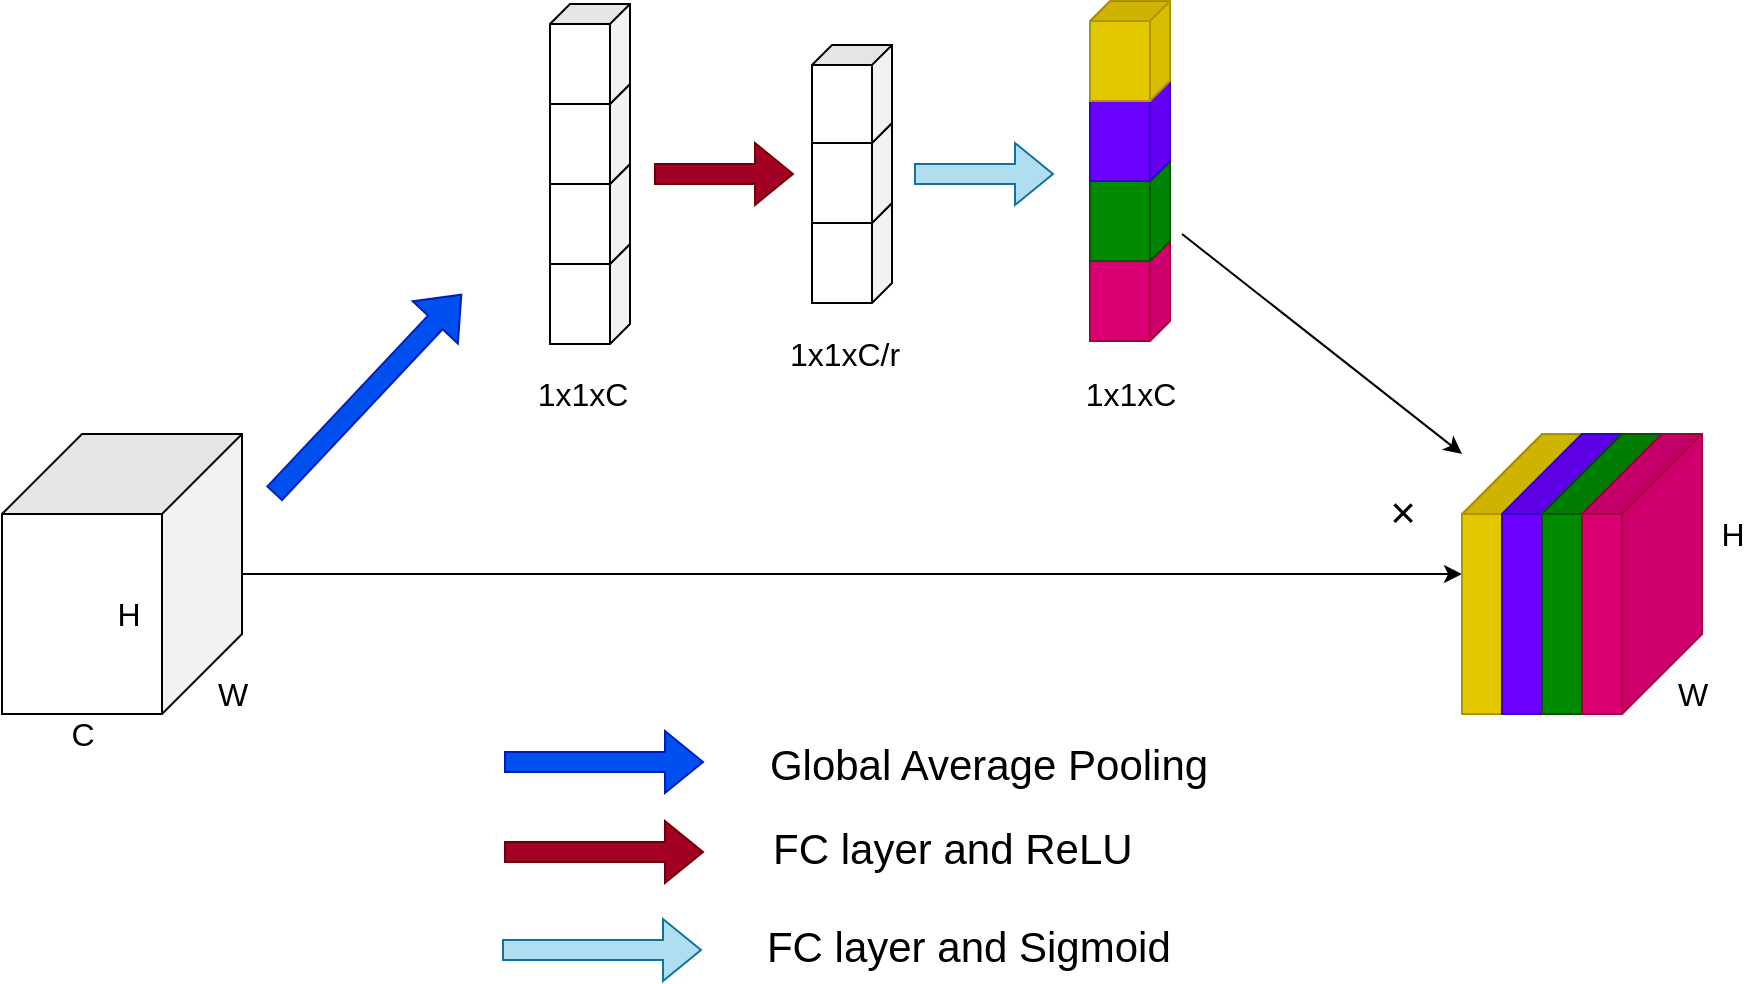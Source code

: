 <mxfile version="16.1.2" type="device"><diagram id="rpk4FZonlQWxAFSatGh-" name="第 1 页"><mxGraphModel dx="1865" dy="649" grid="1" gridSize="10" guides="1" tooltips="1" connect="1" arrows="1" fold="1" page="1" pageScale="1" pageWidth="827" pageHeight="1169" math="0" shadow="0"><root><mxCell id="0"/><mxCell id="1" parent="0"/><mxCell id="NWvumPNcLVzRPRIbGivl-23" value="" style="edgeStyle=orthogonalEdgeStyle;rounded=0;orthogonalLoop=1;jettySize=auto;html=1;fontSize=16;" parent="1" source="NWvumPNcLVzRPRIbGivl-3" target="NWvumPNcLVzRPRIbGivl-22" edge="1"><mxGeometry relative="1" as="geometry"/></mxCell><mxCell id="NWvumPNcLVzRPRIbGivl-72" value="" style="shape=flexArrow;endArrow=classic;html=1;rounded=0;fontSize=21;fillColor=#0050ef;strokeColor=#001DBC;" parent="1" edge="1"><mxGeometry width="50" height="50" relative="1" as="geometry"><mxPoint x="106" y="320" as="sourcePoint"/><mxPoint x="200" y="220" as="targetPoint"/></mxGeometry></mxCell><mxCell id="pSOUiEDUtnf0KNBal-9g-10" value="" style="group" parent="1" vertex="1" connectable="0"><mxGeometry x="700" y="290" width="150" height="140" as="geometry"/></mxCell><mxCell id="NWvumPNcLVzRPRIbGivl-22" value="" style="shape=cube;whiteSpace=wrap;html=1;boundedLbl=1;backgroundOutline=1;darkOpacity=0.05;darkOpacity2=0.1;direction=south;size=40;fillColor=#e3c800;fontColor=#000000;strokeColor=#B09500;" parent="pSOUiEDUtnf0KNBal-9g-10" vertex="1"><mxGeometry width="60" height="140" as="geometry"/></mxCell><mxCell id="NWvumPNcLVzRPRIbGivl-58" value="" style="shape=cube;whiteSpace=wrap;html=1;boundedLbl=1;backgroundOutline=1;darkOpacity=0.05;darkOpacity2=0.1;direction=south;size=40;fillColor=#6a00ff;fontColor=#ffffff;strokeColor=#3700CC;" parent="pSOUiEDUtnf0KNBal-9g-10" vertex="1"><mxGeometry x="20" width="60" height="140" as="geometry"/></mxCell><mxCell id="NWvumPNcLVzRPRIbGivl-59" value="" style="shape=cube;whiteSpace=wrap;html=1;boundedLbl=1;backgroundOutline=1;darkOpacity=0.05;darkOpacity2=0.1;direction=south;size=40;fillColor=#008a00;fontColor=#ffffff;strokeColor=#005700;" parent="pSOUiEDUtnf0KNBal-9g-10" vertex="1"><mxGeometry x="40" width="60" height="140" as="geometry"/></mxCell><mxCell id="NWvumPNcLVzRPRIbGivl-60" value="" style="shape=cube;whiteSpace=wrap;html=1;boundedLbl=1;backgroundOutline=1;darkOpacity=0.05;darkOpacity2=0.1;direction=south;size=40;fillColor=#d80073;fontColor=#ffffff;strokeColor=#A50040;" parent="pSOUiEDUtnf0KNBal-9g-10" vertex="1"><mxGeometry x="60" width="60" height="140" as="geometry"/></mxCell><mxCell id="NWvumPNcLVzRPRIbGivl-70" value="&lt;span style=&quot;font-size: 16px&quot;&gt;H&lt;/span&gt;" style="text;html=1;align=center;verticalAlign=middle;resizable=0;points=[];autosize=1;strokeColor=none;fillColor=none;strokeWidth=4;perimeterSpacing=0;" parent="pSOUiEDUtnf0KNBal-9g-10" vertex="1"><mxGeometry x="120" y="40" width="30" height="20" as="geometry"/></mxCell><mxCell id="NWvumPNcLVzRPRIbGivl-71" value="&lt;font style=&quot;font-size: 16px&quot;&gt;W&lt;/font&gt;" style="text;html=1;align=center;verticalAlign=middle;resizable=0;points=[];autosize=1;strokeColor=none;fillColor=none;strokeWidth=4;perimeterSpacing=0;" parent="pSOUiEDUtnf0KNBal-9g-10" vertex="1"><mxGeometry x="100" y="120" width="30" height="20" as="geometry"/></mxCell><mxCell id="pSOUiEDUtnf0KNBal-9g-11" value="" style="group" parent="1" vertex="1" connectable="0"><mxGeometry x="-30" y="290" width="130" height="160" as="geometry"/></mxCell><mxCell id="NWvumPNcLVzRPRIbGivl-3" value="" style="shape=cube;whiteSpace=wrap;html=1;boundedLbl=1;backgroundOutline=1;darkOpacity=0.05;darkOpacity2=0.1;direction=south;size=40;" parent="pSOUiEDUtnf0KNBal-9g-11" vertex="1"><mxGeometry width="120" height="140" as="geometry"/></mxCell><mxCell id="NWvumPNcLVzRPRIbGivl-4" value="&lt;font style=&quot;font-size: 16px&quot;&gt;C&lt;/font&gt;" style="text;html=1;align=center;verticalAlign=middle;resizable=0;points=[];autosize=1;strokeColor=none;fillColor=none;strokeWidth=4;perimeterSpacing=0;" parent="pSOUiEDUtnf0KNBal-9g-11" vertex="1"><mxGeometry x="25" y="140" width="30" height="20" as="geometry"/></mxCell><mxCell id="NWvumPNcLVzRPRIbGivl-5" value="&lt;span style=&quot;font-size: 16px&quot;&gt;H&lt;/span&gt;" style="text;html=1;align=center;verticalAlign=middle;resizable=0;points=[];autosize=1;strokeColor=none;fillColor=none;strokeWidth=4;perimeterSpacing=0;" parent="pSOUiEDUtnf0KNBal-9g-11" vertex="1"><mxGeometry x="48" y="80" width="30" height="20" as="geometry"/></mxCell><mxCell id="NWvumPNcLVzRPRIbGivl-6" value="&lt;font style=&quot;font-size: 16px&quot;&gt;W&lt;/font&gt;" style="text;html=1;align=center;verticalAlign=middle;resizable=0;points=[];autosize=1;strokeColor=none;fillColor=none;strokeWidth=4;perimeterSpacing=0;" parent="pSOUiEDUtnf0KNBal-9g-11" vertex="1"><mxGeometry x="100" y="120" width="30" height="20" as="geometry"/></mxCell><mxCell id="pSOUiEDUtnf0KNBal-9g-35" value="" style="group" parent="1" vertex="1" connectable="0"><mxGeometry x="230" y="73.5" width="334" height="206.5" as="geometry"/></mxCell><mxCell id="pSOUiEDUtnf0KNBal-9g-34" value="" style="group;rotation=90;" parent="pSOUiEDUtnf0KNBal-9g-35" vertex="1" connectable="0"><mxGeometry x="219" y="65" width="170" height="40" as="geometry"/></mxCell><mxCell id="NWvumPNcLVzRPRIbGivl-46" value="" style="shape=cube;whiteSpace=wrap;html=1;boundedLbl=1;backgroundOutline=1;darkOpacity=0.05;darkOpacity2=0.1;fontSize=16;strokeWidth=1;size=10;fillColor=#d80073;strokeColor=#A50040;fontColor=#ffffff;rotation=90;" parent="pSOUiEDUtnf0KNBal-9g-34" vertex="1"><mxGeometry x="60" y="60" width="50" height="40" as="geometry"/></mxCell><mxCell id="NWvumPNcLVzRPRIbGivl-47" value="" style="shape=cube;whiteSpace=wrap;html=1;boundedLbl=1;backgroundOutline=1;darkOpacity=0.05;darkOpacity2=0.1;fontSize=16;strokeWidth=1;size=10;fillColor=#008a00;strokeColor=#005700;fontColor=#ffffff;rotation=90;" parent="pSOUiEDUtnf0KNBal-9g-34" vertex="1"><mxGeometry x="60" y="20" width="50" height="40" as="geometry"/></mxCell><mxCell id="NWvumPNcLVzRPRIbGivl-48" value="" style="shape=cube;whiteSpace=wrap;html=1;boundedLbl=1;backgroundOutline=1;darkOpacity=0.05;darkOpacity2=0.1;fontSize=16;strokeWidth=1;size=10;fillColor=#6a00ff;strokeColor=#3700CC;fontColor=#ffffff;rotation=90;" parent="pSOUiEDUtnf0KNBal-9g-34" vertex="1"><mxGeometry x="60" y="-20" width="50" height="40" as="geometry"/></mxCell><mxCell id="NWvumPNcLVzRPRIbGivl-52" value="" style="shape=cube;whiteSpace=wrap;html=1;boundedLbl=1;backgroundOutline=1;darkOpacity=0.05;darkOpacity2=0.1;fontSize=16;strokeWidth=1;size=10;fillColor=#e3c800;strokeColor=#B09500;fontColor=#000000;rotation=90;" parent="pSOUiEDUtnf0KNBal-9g-34" vertex="1"><mxGeometry x="60" y="-60" width="50" height="40" as="geometry"/></mxCell><mxCell id="NWvumPNcLVzRPRIbGivl-73" value="" style="shape=flexArrow;endArrow=classic;html=1;rounded=0;fontSize=21;fillColor=#a20025;strokeColor=#6F0000;" parent="pSOUiEDUtnf0KNBal-9g-35" edge="1"><mxGeometry width="50" height="50" relative="1" as="geometry"><mxPoint x="66" y="86.5" as="sourcePoint"/><mxPoint x="136" y="86.5" as="targetPoint"/></mxGeometry></mxCell><mxCell id="pSOUiEDUtnf0KNBal-9g-7" value="" style="group" parent="pSOUiEDUtnf0KNBal-9g-35" vertex="1" connectable="0"><mxGeometry y="1.5" width="60" height="205" as="geometry"/></mxCell><mxCell id="pSOUiEDUtnf0KNBal-9g-1" value="" style="shape=cube;whiteSpace=wrap;html=1;boundedLbl=1;backgroundOutline=1;darkOpacity=0.05;darkOpacity2=0.1;fontSize=16;strokeWidth=1;size=10;rotation=90;" parent="pSOUiEDUtnf0KNBal-9g-7" vertex="1"><mxGeometry x="9" y="125" width="50" height="40" as="geometry"/></mxCell><mxCell id="pSOUiEDUtnf0KNBal-9g-2" value="" style="shape=cube;whiteSpace=wrap;html=1;boundedLbl=1;backgroundOutline=1;darkOpacity=0.05;darkOpacity2=0.1;fontSize=16;strokeWidth=1;size=10;rotation=90;" parent="pSOUiEDUtnf0KNBal-9g-7" vertex="1"><mxGeometry x="9" y="85" width="50" height="40" as="geometry"/></mxCell><mxCell id="pSOUiEDUtnf0KNBal-9g-3" value="" style="shape=cube;whiteSpace=wrap;html=1;boundedLbl=1;backgroundOutline=1;darkOpacity=0.05;darkOpacity2=0.1;fontSize=16;strokeWidth=1;size=10;rotation=90;" parent="pSOUiEDUtnf0KNBal-9g-7" vertex="1"><mxGeometry x="9" y="45" width="50" height="40" as="geometry"/></mxCell><mxCell id="pSOUiEDUtnf0KNBal-9g-4" value="" style="shape=cube;whiteSpace=wrap;html=1;boundedLbl=1;backgroundOutline=1;darkOpacity=0.05;darkOpacity2=0.1;fontSize=16;strokeWidth=1;size=10;rotation=90;" parent="pSOUiEDUtnf0KNBal-9g-7" vertex="1"><mxGeometry x="9" y="5" width="50" height="40" as="geometry"/></mxCell><mxCell id="pSOUiEDUtnf0KNBal-9g-5" value="1x1xC" style="text;html=1;align=center;verticalAlign=middle;resizable=0;points=[];autosize=1;strokeColor=none;fillColor=none;fontSize=16;rotation=0;" parent="pSOUiEDUtnf0KNBal-9g-7" vertex="1"><mxGeometry y="185" width="60" height="20" as="geometry"/></mxCell><mxCell id="pSOUiEDUtnf0KNBal-9g-20" value="" style="group" parent="pSOUiEDUtnf0KNBal-9g-35" vertex="1" connectable="0"><mxGeometry x="126" y="22" width="70" height="164" as="geometry"/></mxCell><mxCell id="pSOUiEDUtnf0KNBal-9g-15" value="" style="shape=cube;whiteSpace=wrap;html=1;boundedLbl=1;backgroundOutline=1;darkOpacity=0.05;darkOpacity2=0.1;fontSize=16;strokeWidth=1;size=10;rotation=90;" parent="pSOUiEDUtnf0KNBal-9g-20" vertex="1"><mxGeometry x="14" y="84" width="50" height="40" as="geometry"/></mxCell><mxCell id="pSOUiEDUtnf0KNBal-9g-16" value="" style="shape=cube;whiteSpace=wrap;html=1;boundedLbl=1;backgroundOutline=1;darkOpacity=0.05;darkOpacity2=0.1;fontSize=16;strokeWidth=1;size=10;rotation=90;" parent="pSOUiEDUtnf0KNBal-9g-20" vertex="1"><mxGeometry x="14" y="44" width="50" height="40" as="geometry"/></mxCell><mxCell id="pSOUiEDUtnf0KNBal-9g-17" value="" style="shape=cube;whiteSpace=wrap;html=1;boundedLbl=1;backgroundOutline=1;darkOpacity=0.05;darkOpacity2=0.1;fontSize=16;strokeWidth=1;size=10;rotation=90;" parent="pSOUiEDUtnf0KNBal-9g-20" vertex="1"><mxGeometry x="14.5" y="4.5" width="49" height="40" as="geometry"/></mxCell><mxCell id="pSOUiEDUtnf0KNBal-9g-19" value="1x1xC/r" style="text;html=1;align=center;verticalAlign=middle;resizable=0;points=[];autosize=1;strokeColor=none;fillColor=none;fontSize=16;rotation=0;" parent="pSOUiEDUtnf0KNBal-9g-20" vertex="1"><mxGeometry y="144" width="70" height="20" as="geometry"/></mxCell><mxCell id="pSOUiEDUtnf0KNBal-9g-23" value="" style="shape=flexArrow;endArrow=classic;html=1;rounded=0;fontSize=21;fillColor=#b1ddf0;strokeColor=#10739e;" parent="pSOUiEDUtnf0KNBal-9g-35" edge="1"><mxGeometry width="50" height="50" relative="1" as="geometry"><mxPoint x="196.0" y="86.5" as="sourcePoint"/><mxPoint x="266.0" y="86.5" as="targetPoint"/></mxGeometry></mxCell><mxCell id="pSOUiEDUtnf0KNBal-9g-29" value="1x1xC" style="text;html=1;align=center;verticalAlign=middle;resizable=0;points=[];autosize=1;strokeColor=none;fillColor=none;fontSize=16;rotation=0;" parent="pSOUiEDUtnf0KNBal-9g-35" vertex="1"><mxGeometry x="274" y="186.5" width="60" height="20" as="geometry"/></mxCell><mxCell id="pSOUiEDUtnf0KNBal-9g-37" value="&lt;font style=&quot;font-size: 22px&quot;&gt;×&lt;/font&gt;" style="text;html=1;align=center;verticalAlign=middle;resizable=0;points=[];autosize=1;strokeColor=none;fillColor=none;" parent="1" vertex="1"><mxGeometry x="655" y="320" width="30" height="20" as="geometry"/></mxCell><mxCell id="pSOUiEDUtnf0KNBal-9g-38" value="" style="endArrow=classic;html=1;rounded=0;fontSize=22;" parent="1" edge="1"><mxGeometry width="50" height="50" relative="1" as="geometry"><mxPoint x="560" y="190" as="sourcePoint"/><mxPoint x="700" y="300" as="targetPoint"/></mxGeometry></mxCell><mxCell id="pSOUiEDUtnf0KNBal-9g-39" value="" style="group" parent="1" vertex="1" connectable="0"><mxGeometry x="220" y="440" width="358" height="121" as="geometry"/></mxCell><mxCell id="NWvumPNcLVzRPRIbGivl-75" value="" style="shape=flexArrow;endArrow=classic;html=1;rounded=0;fontSize=21;fillColor=#0050ef;strokeColor=#001DBC;" parent="pSOUiEDUtnf0KNBal-9g-39" edge="1"><mxGeometry width="50" height="50" relative="1" as="geometry"><mxPoint x="1" y="14" as="sourcePoint"/><mxPoint x="101" y="14" as="targetPoint"/></mxGeometry></mxCell><mxCell id="NWvumPNcLVzRPRIbGivl-76" value="" style="shape=flexArrow;endArrow=classic;html=1;rounded=0;fontSize=21;fillColor=#a20025;strokeColor=#6F0000;exitX=0;exitY=0;exitDx=50;exitDy=25;exitPerimeter=0;" parent="pSOUiEDUtnf0KNBal-9g-39" edge="1"><mxGeometry width="50" height="50" relative="1" as="geometry"><mxPoint x="1" y="59" as="sourcePoint"/><mxPoint x="101" y="59" as="targetPoint"/></mxGeometry></mxCell><mxCell id="NWvumPNcLVzRPRIbGivl-78" value="Global Average Pooling" style="text;html=1;align=center;verticalAlign=middle;resizable=0;points=[];autosize=1;strokeColor=none;fillColor=none;fontSize=21;" parent="pSOUiEDUtnf0KNBal-9g-39" vertex="1"><mxGeometry x="128" width="230" height="30" as="geometry"/></mxCell><mxCell id="NWvumPNcLVzRPRIbGivl-79" value="&amp;nbsp;FC layer and ReLU" style="text;html=1;align=center;verticalAlign=middle;resizable=0;points=[];autosize=1;strokeColor=none;fillColor=none;fontSize=21;" parent="pSOUiEDUtnf0KNBal-9g-39" vertex="1"><mxGeometry x="122" y="42" width="200" height="30" as="geometry"/></mxCell><mxCell id="pSOUiEDUtnf0KNBal-9g-30" value="" style="shape=flexArrow;endArrow=classic;html=1;rounded=0;fontSize=21;fillColor=#b1ddf0;strokeColor=#10739e;exitX=0;exitY=0;exitDx=50;exitDy=25;exitPerimeter=0;" parent="pSOUiEDUtnf0KNBal-9g-39" edge="1"><mxGeometry width="50" height="50" relative="1" as="geometry"><mxPoint y="108.0" as="sourcePoint"/><mxPoint x="100.0" y="108.0" as="targetPoint"/></mxGeometry></mxCell><mxCell id="pSOUiEDUtnf0KNBal-9g-31" value="&amp;nbsp;FC layer and Sigmoid" style="text;html=1;align=center;verticalAlign=middle;resizable=0;points=[];autosize=1;strokeColor=none;fillColor=none;fontSize=21;" parent="pSOUiEDUtnf0KNBal-9g-39" vertex="1"><mxGeometry x="120" y="91" width="220" height="30" as="geometry"/></mxCell></root></mxGraphModel></diagram></mxfile>